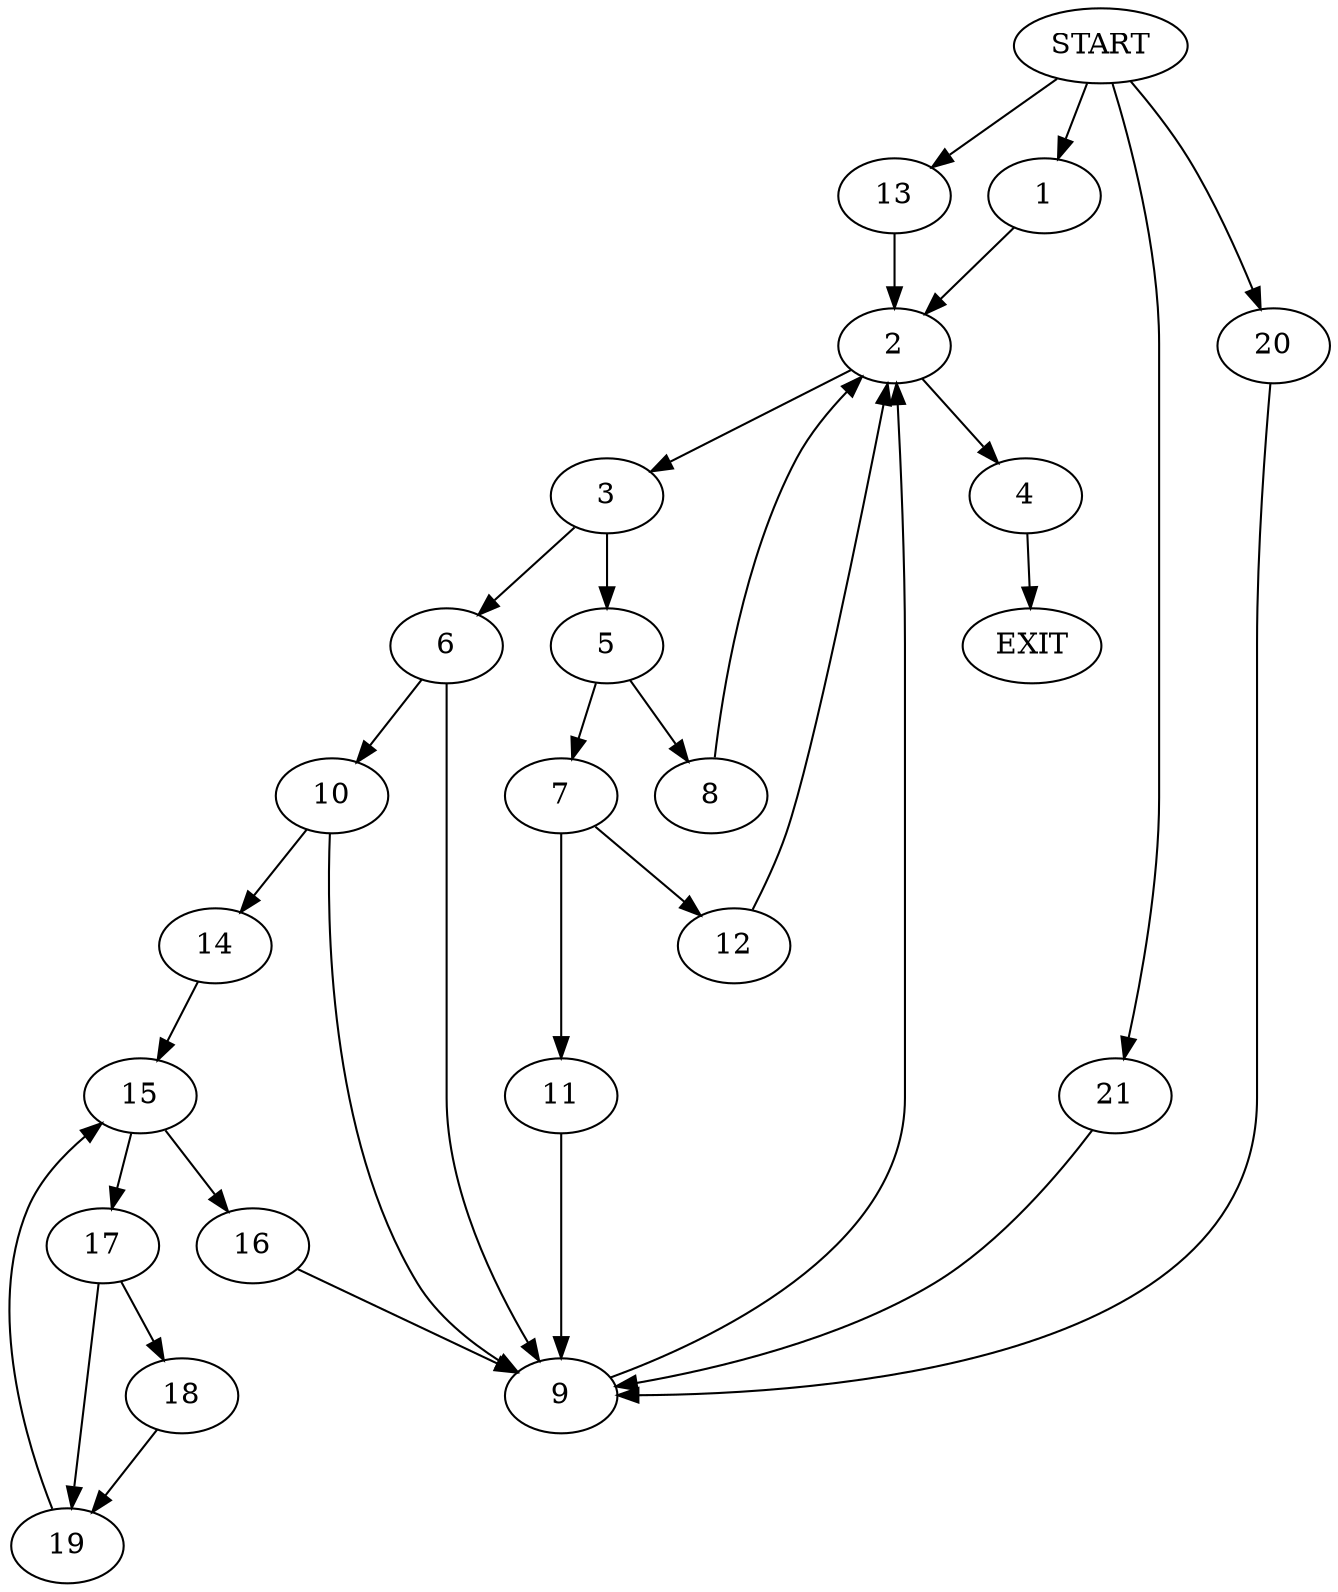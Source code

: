 digraph {
0 [label="START"]
22 [label="EXIT"]
0 -> 1
1 -> 2
2 -> 3
2 -> 4
4 -> 22
3 -> 5
3 -> 6
5 -> 7
5 -> 8
6 -> 9
6 -> 10
8 -> 2
7 -> 11
7 -> 12
11 -> 9
12 -> 2
9 -> 2
0 -> 13
13 -> 2
10 -> 9
10 -> 14
14 -> 15
15 -> 16
15 -> 17
16 -> 9
17 -> 18
17 -> 19
18 -> 19
19 -> 15
0 -> 20
20 -> 9
0 -> 21
21 -> 9
}
